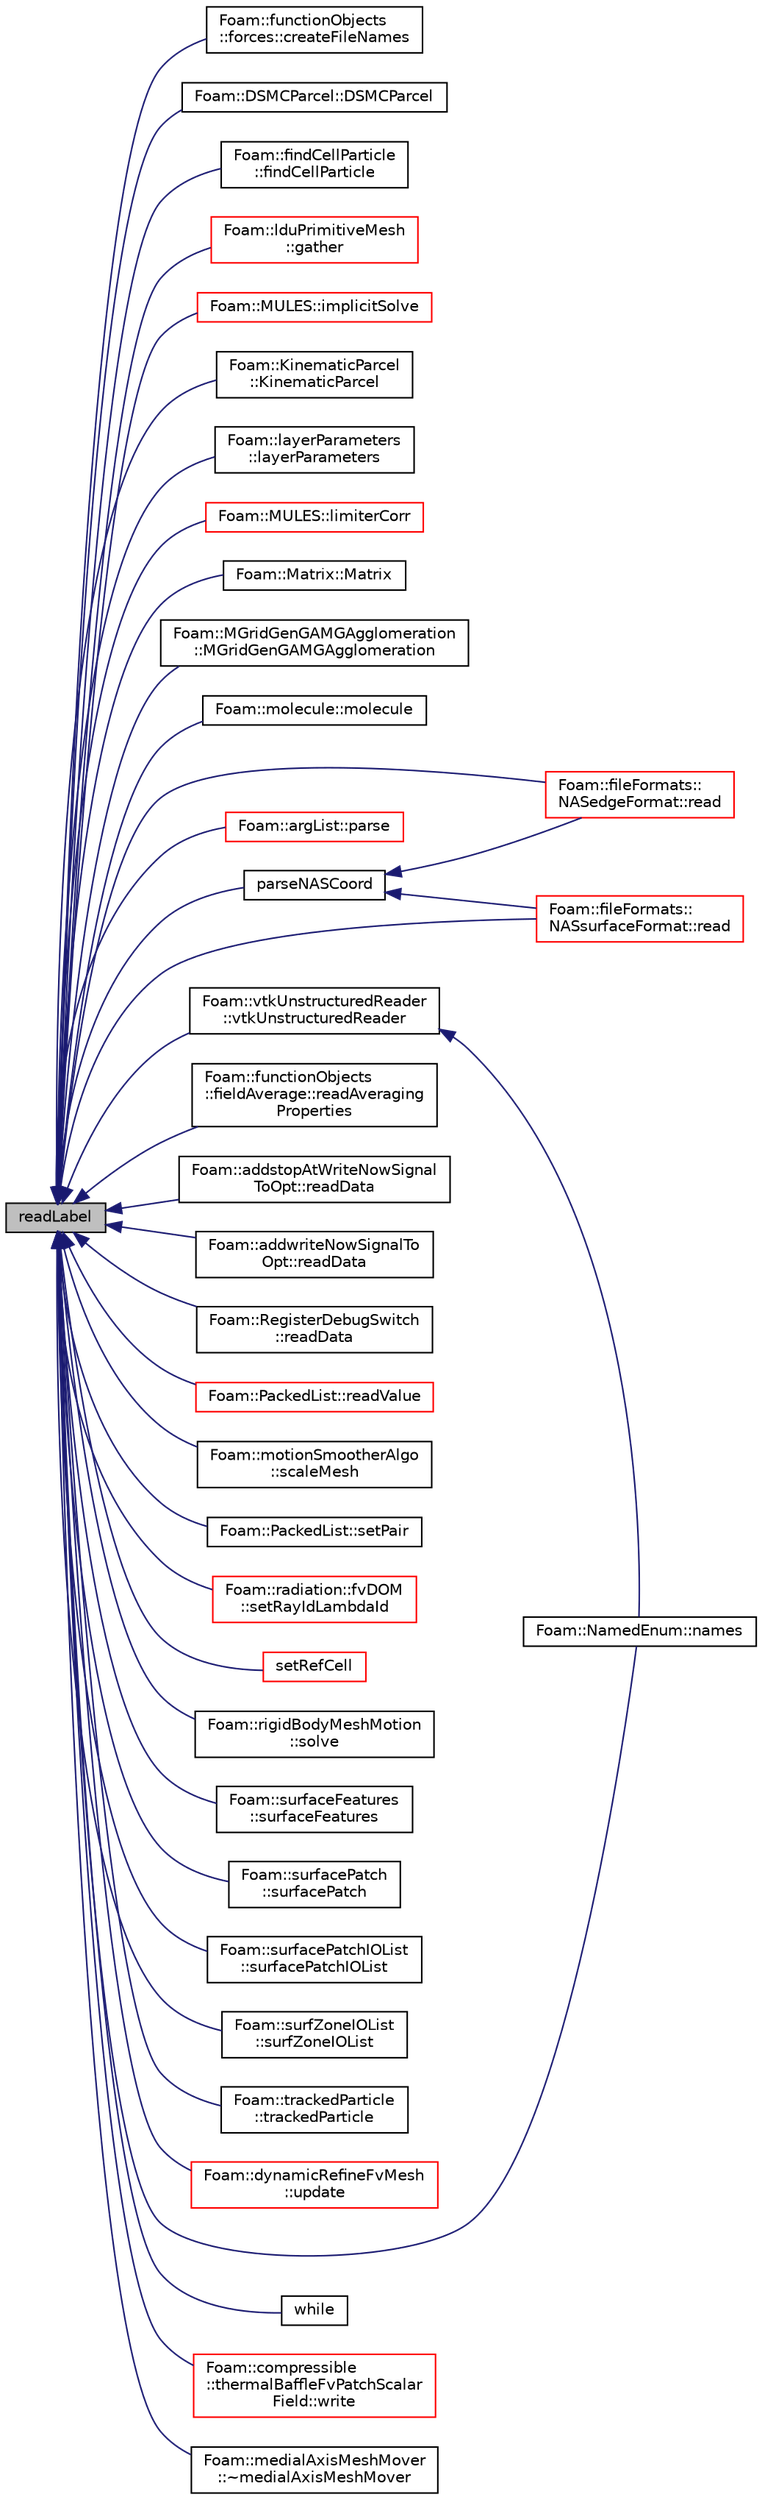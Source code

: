 digraph "readLabel"
{
  bgcolor="transparent";
  edge [fontname="Helvetica",fontsize="10",labelfontname="Helvetica",labelfontsize="10"];
  node [fontname="Helvetica",fontsize="10",shape=record];
  rankdir="LR";
  Node1 [label="readLabel",height=0.2,width=0.4,color="black", fillcolor="grey75", style="filled", fontcolor="black"];
  Node1 -> Node2 [dir="back",color="midnightblue",fontsize="10",style="solid",fontname="Helvetica"];
  Node2 [label="Foam::functionObjects\l::forces::createFileNames",height=0.2,width=0.4,color="black",URL="$a00867.html#a39c6d4b6ea5260b5cb6b8b2714617ed8",tooltip="Create file names for forces and bins. "];
  Node1 -> Node3 [dir="back",color="midnightblue",fontsize="10",style="solid",fontname="Helvetica"];
  Node3 [label="Foam::DSMCParcel::DSMCParcel",height=0.2,width=0.4,color="black",URL="$a00589.html#a28e924d22196affd67ac681fd87ddec4",tooltip="Construct from Istream. "];
  Node1 -> Node4 [dir="back",color="midnightblue",fontsize="10",style="solid",fontname="Helvetica"];
  Node4 [label="Foam::findCellParticle\l::findCellParticle",height=0.2,width=0.4,color="black",URL="$a00807.html#abd80fc22110bf638f2010120b007bb29",tooltip="Construct from Istream. "];
  Node1 -> Node5 [dir="back",color="midnightblue",fontsize="10",style="solid",fontname="Helvetica"];
  Node5 [label="Foam::lduPrimitiveMesh\l::gather",height=0.2,width=0.4,color="red",URL="$a01312.html#ad7514c3eec68fa18c472b5dfe1c2b5a4",tooltip="Gather meshes from other processors onto procIDs[0]. "];
  Node1 -> Node6 [dir="back",color="midnightblue",fontsize="10",style="solid",fontname="Helvetica"];
  Node6 [label="Foam::MULES::implicitSolve",height=0.2,width=0.4,color="red",URL="$a10952.html#af3ebc5af31512182ee43a56e994f4aaf"];
  Node1 -> Node7 [dir="back",color="midnightblue",fontsize="10",style="solid",fontname="Helvetica"];
  Node7 [label="Foam::KinematicParcel\l::KinematicParcel",height=0.2,width=0.4,color="black",URL="$a01257.html#aadba6bb876f56b3c332b7f76c49c600a",tooltip="Construct from Istream. "];
  Node1 -> Node8 [dir="back",color="midnightblue",fontsize="10",style="solid",fontname="Helvetica"];
  Node8 [label="Foam::layerParameters\l::layerParameters",height=0.2,width=0.4,color="black",URL="$a01303.html#a0bca0e83ae5dc91bf83bfda4f12ac795",tooltip="Construct from dictionary. "];
  Node1 -> Node9 [dir="back",color="midnightblue",fontsize="10",style="solid",fontname="Helvetica"];
  Node9 [label="Foam::MULES::limiterCorr",height=0.2,width=0.4,color="red",URL="$a10952.html#a94d3a088ccd04c49be0be5bbfb218379"];
  Node1 -> Node10 [dir="back",color="midnightblue",fontsize="10",style="solid",fontname="Helvetica"];
  Node10 [label="Foam::Matrix::Matrix",height=0.2,width=0.4,color="black",URL="$a01473.html#aa92976d4353b6683c4f4b1b50a536502",tooltip="Construct from Istream. "];
  Node1 -> Node11 [dir="back",color="midnightblue",fontsize="10",style="solid",fontname="Helvetica"];
  Node11 [label="Foam::MGridGenGAMGAgglomeration\l::MGridGenGAMGAgglomeration",height=0.2,width=0.4,color="black",URL="$a01521.html#ad90d6181883d17cf991ff0cde7243627",tooltip="Construct given mesh and controls. "];
  Node1 -> Node12 [dir="back",color="midnightblue",fontsize="10",style="solid",fontname="Helvetica"];
  Node12 [label="Foam::molecule::molecule",height=0.2,width=0.4,color="black",URL="$a01558.html#ad9087ff4e729ab59ffa0683d5b5b5e7e",tooltip="Construct from Istream. "];
  Node1 -> Node13 [dir="back",color="midnightblue",fontsize="10",style="solid",fontname="Helvetica"];
  Node13 [label="Foam::NamedEnum::names",height=0.2,width=0.4,color="black",URL="$a01606.html#a7350da3a0edd92cd11e6c479c9967dc8"];
  Node1 -> Node14 [dir="back",color="midnightblue",fontsize="10",style="solid",fontname="Helvetica"];
  Node14 [label="Foam::argList::parse",height=0.2,width=0.4,color="red",URL="$a00066.html#a00aad68f835a5c0bcb8920505bb0bd10",tooltip="Parse. "];
  Node1 -> Node15 [dir="back",color="midnightblue",fontsize="10",style="solid",fontname="Helvetica"];
  Node15 [label="parseNASCoord",height=0.2,width=0.4,color="black",URL="$a10893.html#a663c47a91dbc4b5b9064c385189002be"];
  Node15 -> Node16 [dir="back",color="midnightblue",fontsize="10",style="solid",fontname="Helvetica"];
  Node16 [label="Foam::fileFormats::\lNASedgeFormat::read",height=0.2,width=0.4,color="red",URL="$a01608.html#a464ebd67acbdff0014d4dae69e3ec4be",tooltip="Read from a file. "];
  Node15 -> Node17 [dir="back",color="midnightblue",fontsize="10",style="solid",fontname="Helvetica"];
  Node17 [label="Foam::fileFormats::\lNASsurfaceFormat::read",height=0.2,width=0.4,color="red",URL="$a01609.html#a464ebd67acbdff0014d4dae69e3ec4be",tooltip="Read from a file. "];
  Node1 -> Node16 [dir="back",color="midnightblue",fontsize="10",style="solid",fontname="Helvetica"];
  Node1 -> Node17 [dir="back",color="midnightblue",fontsize="10",style="solid",fontname="Helvetica"];
  Node1 -> Node18 [dir="back",color="midnightblue",fontsize="10",style="solid",fontname="Helvetica"];
  Node18 [label="Foam::functionObjects\l::fieldAverage::readAveraging\lProperties",height=0.2,width=0.4,color="black",URL="$a00762.html#acdc49190984d3223cc808b5a80986fac",tooltip="Read averaging properties - steps and time. "];
  Node1 -> Node19 [dir="back",color="midnightblue",fontsize="10",style="solid",fontname="Helvetica"];
  Node19 [label="Foam::addstopAtWriteNowSignal\lToOpt::readData",height=0.2,width=0.4,color="black",URL="$a00025.html#a27acfcce377f5e7a42aa7545b6601208",tooltip="Read. "];
  Node1 -> Node20 [dir="back",color="midnightblue",fontsize="10",style="solid",fontname="Helvetica"];
  Node20 [label="Foam::addwriteNowSignalTo\lOpt::readData",height=0.2,width=0.4,color="black",URL="$a00027.html#a27acfcce377f5e7a42aa7545b6601208",tooltip="Read. "];
  Node1 -> Node21 [dir="back",color="midnightblue",fontsize="10",style="solid",fontname="Helvetica"];
  Node21 [label="Foam::RegisterDebugSwitch\l::readData",height=0.2,width=0.4,color="black",URL="$a02204.html#a27acfcce377f5e7a42aa7545b6601208",tooltip="Read. "];
  Node1 -> Node22 [dir="back",color="midnightblue",fontsize="10",style="solid",fontname="Helvetica"];
  Node22 [label="Foam::PackedList::readValue",height=0.2,width=0.4,color="red",URL="$a01798.html#ab648b930cb8e93e6169e4a19979fec3b",tooltip="Read a list entry (allows for specialization) "];
  Node1 -> Node23 [dir="back",color="midnightblue",fontsize="10",style="solid",fontname="Helvetica"];
  Node23 [label="Foam::motionSmootherAlgo\l::scaleMesh",height=0.2,width=0.4,color="black",URL="$a01569.html#a32bff44040e6dbc2f185cba89bcacd6d",tooltip="Move mesh with externally provided mesh constraints. "];
  Node1 -> Node24 [dir="back",color="midnightblue",fontsize="10",style="solid",fontname="Helvetica"];
  Node24 [label="Foam::PackedList::setPair",height=0.2,width=0.4,color="black",URL="$a01798.html#aafdf13cb22bedc1134a0e109a6dd4717"];
  Node1 -> Node25 [dir="back",color="midnightblue",fontsize="10",style="solid",fontname="Helvetica"];
  Node25 [label="Foam::radiation::fvDOM\l::setRayIdLambdaId",height=0.2,width=0.4,color="red",URL="$a00884.html#a0235997e53444ce65d9c568b82d403ff",tooltip="Set the rayId and lambdaId from by decomposing an intensity. "];
  Node1 -> Node26 [dir="back",color="midnightblue",fontsize="10",style="solid",fontname="Helvetica"];
  Node26 [label="setRefCell",height=0.2,width=0.4,color="red",URL="$a10893.html#a570c09c24c272131fed0306cf8e33fcd",tooltip="If the field fieldRef needs referencing find the reference cell nearest. "];
  Node1 -> Node27 [dir="back",color="midnightblue",fontsize="10",style="solid",fontname="Helvetica"];
  Node27 [label="Foam::rigidBodyMeshMotion\l::solve",height=0.2,width=0.4,color="black",URL="$a02264.html#af7d39f0eac0af0ed5785935ac72a1e7d",tooltip="Solve for motion. "];
  Node1 -> Node28 [dir="back",color="midnightblue",fontsize="10",style="solid",fontname="Helvetica"];
  Node28 [label="Foam::surfaceFeatures\l::surfaceFeatures",height=0.2,width=0.4,color="black",URL="$a02563.html#a194e47cf291844d5b288b771201690d7",tooltip="Construct from file. "];
  Node1 -> Node29 [dir="back",color="midnightblue",fontsize="10",style="solid",fontname="Helvetica"];
  Node29 [label="Foam::surfacePatch\l::surfacePatch",height=0.2,width=0.4,color="black",URL="$a02577.html#a0a29dc4e54face11c633782a105bde9c",tooltip="Construct from Istream. "];
  Node1 -> Node30 [dir="back",color="midnightblue",fontsize="10",style="solid",fontname="Helvetica"];
  Node30 [label="Foam::surfacePatchIOList\l::surfacePatchIOList",height=0.2,width=0.4,color="black",URL="$a02578.html#afaf45df32d27a5d82144fcf3859302e5",tooltip="Static data someStaticData. "];
  Node1 -> Node31 [dir="back",color="midnightblue",fontsize="10",style="solid",fontname="Helvetica"];
  Node31 [label="Foam::surfZoneIOList\l::surfZoneIOList",height=0.2,width=0.4,color="black",URL="$a02598.html#aacd971853679444296b2907d118fb0ea",tooltip="Construct from IOobject. "];
  Node1 -> Node32 [dir="back",color="midnightblue",fontsize="10",style="solid",fontname="Helvetica"];
  Node32 [label="Foam::trackedParticle\l::trackedParticle",height=0.2,width=0.4,color="black",URL="$a02734.html#ab8bfc0bc65311556db918eee018a8d07",tooltip="Construct from Istream. "];
  Node1 -> Node33 [dir="back",color="midnightblue",fontsize="10",style="solid",fontname="Helvetica"];
  Node33 [label="Foam::dynamicRefineFvMesh\l::update",height=0.2,width=0.4,color="red",URL="$a00612.html#aa2aac016e2bf7b5bd2b271786c2791aa",tooltip="Update the mesh for both mesh motion and topology change. "];
  Node1 -> Node34 [dir="back",color="midnightblue",fontsize="10",style="solid",fontname="Helvetica"];
  Node34 [label="Foam::vtkUnstructuredReader\l::vtkUnstructuredReader",height=0.2,width=0.4,color="black",URL="$a02935.html#a46b4c08a407cacfb19ee3ca393efb807",tooltip="Construct from Istream, read all. "];
  Node34 -> Node13 [dir="back",color="midnightblue",fontsize="10",style="solid",fontname="Helvetica"];
  Node1 -> Node35 [dir="back",color="midnightblue",fontsize="10",style="solid",fontname="Helvetica"];
  Node35 [label="while",height=0.2,width=0.4,color="black",URL="$a03090.html#ab13470e79e249d04c443bf59be9ff31d"];
  Node1 -> Node36 [dir="back",color="midnightblue",fontsize="10",style="solid",fontname="Helvetica"];
  Node36 [label="Foam::compressible\l::thermalBaffleFvPatchScalar\lField::write",height=0.2,width=0.4,color="red",URL="$a02669.html#a0941061ad5a26be83b4107d05750ace6",tooltip="Write. "];
  Node1 -> Node37 [dir="back",color="midnightblue",fontsize="10",style="solid",fontname="Helvetica"];
  Node37 [label="Foam::medialAxisMeshMover\l::~medialAxisMeshMover",height=0.2,width=0.4,color="black",URL="$a01493.html#a03eb6ed57214533ca9c7282a850b1ea3"];
}
